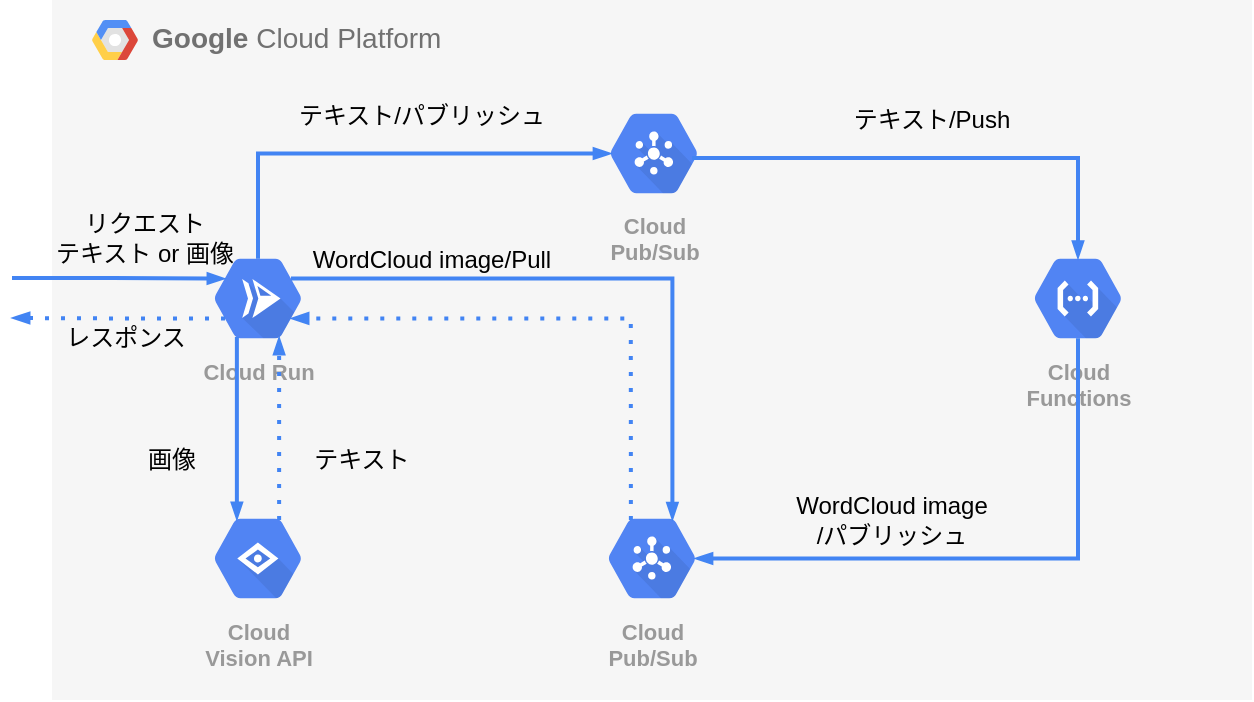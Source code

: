 <mxfile version="13.8.8" type="device"><diagram id="gw3FV9G3wCc2dRID-3Gu" name="Page-1"><mxGraphModel dx="689" dy="555" grid="1" gridSize="10" guides="1" tooltips="1" connect="1" arrows="1" fold="1" page="1" pageScale="1" pageWidth="827" pageHeight="1169" math="0" shadow="0"><root><mxCell id="0"/><mxCell id="1" parent="0"/><mxCell id="Y7MLJ7GnWoY0qc-XoLFr-2" value="&lt;b&gt;Google &lt;/b&gt;Cloud Platform" style="fillColor=#F6F6F6;strokeColor=none;shadow=0;gradientColor=none;fontSize=14;align=left;spacing=10;fontColor=#717171;9E9E9E;verticalAlign=top;spacingTop=-4;fontStyle=0;spacingLeft=40;html=1;" vertex="1" parent="1"><mxGeometry x="80" y="120" width="600" height="350" as="geometry"/></mxCell><mxCell id="Y7MLJ7GnWoY0qc-XoLFr-3" value="" style="shape=mxgraph.gcp2.google_cloud_platform;fillColor=#F6F6F6;strokeColor=none;shadow=0;gradientColor=none;" vertex="1" parent="Y7MLJ7GnWoY0qc-XoLFr-2"><mxGeometry width="23" height="20" relative="1" as="geometry"><mxPoint x="20" y="10" as="offset"/></mxGeometry></mxCell><mxCell id="Y7MLJ7GnWoY0qc-XoLFr-5" value="Cloud&#10;Vision API" style="html=1;fillColor=#5184F3;strokeColor=none;verticalAlign=top;labelPosition=center;verticalLabelPosition=bottom;align=center;spacingTop=-6;fontSize=11;fontStyle=1;fontColor=#999999;shape=mxgraph.gcp2.hexIcon;prIcon=cloud_vision_api" vertex="1" parent="Y7MLJ7GnWoY0qc-XoLFr-2"><mxGeometry x="70" y="250" width="66" height="58.5" as="geometry"/></mxCell><mxCell id="Y7MLJ7GnWoY0qc-XoLFr-6" value="Cloud&#10;Pub/Sub" style="html=1;fillColor=#5184F3;strokeColor=none;verticalAlign=top;labelPosition=center;verticalLabelPosition=bottom;align=center;spacingTop=-6;fontSize=11;fontStyle=1;fontColor=#999999;shape=mxgraph.gcp2.hexIcon;prIcon=cloud_pubsub" vertex="1" parent="Y7MLJ7GnWoY0qc-XoLFr-2"><mxGeometry x="268" y="47.5" width="66" height="58.5" as="geometry"/></mxCell><mxCell id="Y7MLJ7GnWoY0qc-XoLFr-7" value="Cloud Run" style="html=1;fillColor=#5184F3;strokeColor=none;verticalAlign=top;labelPosition=center;verticalLabelPosition=bottom;align=center;spacingTop=-6;fontSize=11;fontStyle=1;fontColor=#999999;shape=mxgraph.gcp2.hexIcon;prIcon=cloud_run" vertex="1" parent="Y7MLJ7GnWoY0qc-XoLFr-2"><mxGeometry x="70" y="120" width="66" height="58.5" as="geometry"/></mxCell><mxCell id="Y7MLJ7GnWoY0qc-XoLFr-8" value="Cloud&#10;Functions" style="html=1;fillColor=#5184F3;strokeColor=none;verticalAlign=top;labelPosition=center;verticalLabelPosition=bottom;align=center;spacingTop=-6;fontSize=11;fontStyle=1;fontColor=#999999;shape=mxgraph.gcp2.hexIcon;prIcon=cloud_functions" vertex="1" parent="Y7MLJ7GnWoY0qc-XoLFr-2"><mxGeometry x="480" y="120" width="66" height="58.5" as="geometry"/></mxCell><mxCell id="Y7MLJ7GnWoY0qc-XoLFr-9" value="Cloud&#10;Pub/Sub" style="html=1;fillColor=#5184F3;strokeColor=none;verticalAlign=top;labelPosition=center;verticalLabelPosition=bottom;align=center;spacingTop=-6;fontSize=11;fontStyle=1;fontColor=#999999;shape=mxgraph.gcp2.hexIcon;prIcon=cloud_pubsub" vertex="1" parent="Y7MLJ7GnWoY0qc-XoLFr-2"><mxGeometry x="267" y="250" width="66" height="58.5" as="geometry"/></mxCell><mxCell id="Y7MLJ7GnWoY0qc-XoLFr-13" value="" style="edgeStyle=orthogonalEdgeStyle;fontSize=12;html=1;endArrow=blockThin;endFill=1;rounded=0;strokeWidth=2;endSize=4;startSize=4;dashed=0;strokeColor=#4284F3;exitX=0.5;exitY=0.16;exitDx=0;exitDy=0;exitPerimeter=0;entryX=0.175;entryY=0.5;entryDx=0;entryDy=0;entryPerimeter=0;" edge="1" parent="Y7MLJ7GnWoY0qc-XoLFr-2" source="Y7MLJ7GnWoY0qc-XoLFr-7" target="Y7MLJ7GnWoY0qc-XoLFr-6"><mxGeometry width="100" relative="1" as="geometry"><mxPoint x="140" y="149" as="sourcePoint"/><mxPoint x="220" y="149" as="targetPoint"/><Array as="points"><mxPoint x="103" y="77"/></Array></mxGeometry></mxCell><mxCell id="Y7MLJ7GnWoY0qc-XoLFr-16" value="" style="edgeStyle=orthogonalEdgeStyle;fontSize=12;html=1;endArrow=blockThin;endFill=1;rounded=0;strokeWidth=2;endSize=4;startSize=4;dashed=0;strokeColor=#4284F3;exitX=0.34;exitY=0.83;exitDx=0;exitDy=0;exitPerimeter=0;entryX=0.34;entryY=0.17;entryDx=0;entryDy=0;entryPerimeter=0;" edge="1" parent="Y7MLJ7GnWoY0qc-XoLFr-2" source="Y7MLJ7GnWoY0qc-XoLFr-7" target="Y7MLJ7GnWoY0qc-XoLFr-5"><mxGeometry width="100" relative="1" as="geometry"><mxPoint x="60" y="220" as="sourcePoint"/><mxPoint x="160" y="220" as="targetPoint"/></mxGeometry></mxCell><mxCell id="Y7MLJ7GnWoY0qc-XoLFr-17" value="" style="edgeStyle=orthogonalEdgeStyle;fontSize=12;html=1;endArrow=blockThin;endFill=1;rounded=0;strokeWidth=2;endSize=4;startSize=4;dashed=1;dashPattern=1 3;strokeColor=#4284F3;exitX=0.66;exitY=0.17;exitDx=0;exitDy=0;exitPerimeter=0;entryX=0.66;entryY=0.83;entryDx=0;entryDy=0;entryPerimeter=0;" edge="1" parent="Y7MLJ7GnWoY0qc-XoLFr-2" source="Y7MLJ7GnWoY0qc-XoLFr-5" target="Y7MLJ7GnWoY0qc-XoLFr-7"><mxGeometry width="100" relative="1" as="geometry"><mxPoint x="250" y="170" as="sourcePoint"/><mxPoint x="350" y="170" as="targetPoint"/></mxGeometry></mxCell><mxCell id="Y7MLJ7GnWoY0qc-XoLFr-21" value="" style="edgeStyle=orthogonalEdgeStyle;fontSize=12;html=1;endArrow=blockThin;endFill=1;rounded=0;strokeWidth=2;endSize=4;startSize=4;dashed=0;strokeColor=#4284F3;entryX=0.5;entryY=0.16;entryDx=0;entryDy=0;entryPerimeter=0;" edge="1" parent="Y7MLJ7GnWoY0qc-XoLFr-2" target="Y7MLJ7GnWoY0qc-XoLFr-8"><mxGeometry width="100" relative="1" as="geometry"><mxPoint x="320" y="79" as="sourcePoint"/><mxPoint x="426.5" y="79.305" as="targetPoint"/><Array as="points"><mxPoint x="513" y="79"/></Array></mxGeometry></mxCell><mxCell id="Y7MLJ7GnWoY0qc-XoLFr-22" value="" style="edgeStyle=orthogonalEdgeStyle;fontSize=12;html=1;endArrow=blockThin;endFill=1;rounded=0;strokeWidth=2;endSize=4;startSize=4;dashed=0;strokeColor=#4284F3;exitX=0.5;exitY=0.84;exitDx=0;exitDy=0;exitPerimeter=0;entryX=0.825;entryY=0.5;entryDx=0;entryDy=0;entryPerimeter=0;" edge="1" parent="Y7MLJ7GnWoY0qc-XoLFr-2" source="Y7MLJ7GnWoY0qc-XoLFr-8" target="Y7MLJ7GnWoY0qc-XoLFr-9"><mxGeometry width="100" relative="1" as="geometry"><mxPoint x="250" y="170" as="sourcePoint"/><mxPoint x="350" y="170" as="targetPoint"/><Array as="points"><mxPoint x="513" y="279"/></Array></mxGeometry></mxCell><mxCell id="Y7MLJ7GnWoY0qc-XoLFr-25" value="" style="edgeStyle=orthogonalEdgeStyle;fontSize=12;html=1;endArrow=blockThin;endFill=1;rounded=0;strokeWidth=2;endSize=4;startSize=4;dashed=0;strokeColor=#4284F3;exitX=0.75;exitY=0.33;exitDx=0;exitDy=0;exitPerimeter=0;entryX=0.517;entryY=0.743;entryDx=0;entryDy=0;entryPerimeter=0;" edge="1" parent="Y7MLJ7GnWoY0qc-XoLFr-2" source="Y7MLJ7GnWoY0qc-XoLFr-7" target="Y7MLJ7GnWoY0qc-XoLFr-2"><mxGeometry width="100" relative="1" as="geometry"><mxPoint x="250" y="170" as="sourcePoint"/><mxPoint x="350" y="170" as="targetPoint"/><Array as="points"><mxPoint x="310" y="139"/></Array></mxGeometry></mxCell><mxCell id="Y7MLJ7GnWoY0qc-XoLFr-26" value="" style="edgeStyle=orthogonalEdgeStyle;fontSize=12;html=1;endArrow=blockThin;endFill=1;rounded=0;strokeWidth=2;endSize=4;startSize=4;dashed=1;dashPattern=1 3;strokeColor=#4284F3;exitX=0.34;exitY=0.17;exitDx=0;exitDy=0;exitPerimeter=0;entryX=0.75;entryY=0.67;entryDx=0;entryDy=0;entryPerimeter=0;" edge="1" parent="Y7MLJ7GnWoY0qc-XoLFr-2" source="Y7MLJ7GnWoY0qc-XoLFr-9" target="Y7MLJ7GnWoY0qc-XoLFr-7"><mxGeometry width="100" relative="1" as="geometry"><mxPoint x="250" y="170" as="sourcePoint"/><mxPoint x="350" y="170" as="targetPoint"/><Array as="points"><mxPoint x="289" y="159"/></Array></mxGeometry></mxCell><mxCell id="Y7MLJ7GnWoY0qc-XoLFr-27" value="テキスト/パブリッシュ" style="text;html=1;strokeColor=none;fillColor=none;align=center;verticalAlign=middle;whiteSpace=wrap;rounded=0;" vertex="1" parent="Y7MLJ7GnWoY0qc-XoLFr-2"><mxGeometry x="120" y="47.5" width="130" height="20" as="geometry"/></mxCell><mxCell id="Y7MLJ7GnWoY0qc-XoLFr-29" value="レスポンス" style="text;html=1;strokeColor=none;fillColor=none;align=center;verticalAlign=middle;whiteSpace=wrap;rounded=0;" vertex="1" parent="Y7MLJ7GnWoY0qc-XoLFr-2"><mxGeometry x="-3" y="158.5" width="80" height="20" as="geometry"/></mxCell><mxCell id="Y7MLJ7GnWoY0qc-XoLFr-47" value="WordCloud image/Pull" style="text;html=1;strokeColor=none;fillColor=none;align=center;verticalAlign=middle;whiteSpace=wrap;rounded=0;" vertex="1" parent="Y7MLJ7GnWoY0qc-XoLFr-2"><mxGeometry x="120" y="120" width="140" height="20" as="geometry"/></mxCell><mxCell id="Y7MLJ7GnWoY0qc-XoLFr-49" value="テキスト/Push" style="text;html=1;strokeColor=none;fillColor=none;align=center;verticalAlign=middle;whiteSpace=wrap;rounded=0;" vertex="1" parent="Y7MLJ7GnWoY0qc-XoLFr-2"><mxGeometry x="390" y="50" width="100" height="20" as="geometry"/></mxCell><mxCell id="Y7MLJ7GnWoY0qc-XoLFr-50" value="WordCloud&amp;nbsp;image&lt;br&gt;/パブリッシュ" style="text;html=1;strokeColor=none;fillColor=none;align=center;verticalAlign=middle;whiteSpace=wrap;rounded=0;" vertex="1" parent="Y7MLJ7GnWoY0qc-XoLFr-2"><mxGeometry x="340" y="250" width="160" height="20" as="geometry"/></mxCell><mxCell id="Y7MLJ7GnWoY0qc-XoLFr-51" value="テキスト" style="text;html=1;strokeColor=none;fillColor=none;align=center;verticalAlign=middle;whiteSpace=wrap;rounded=0;" vertex="1" parent="Y7MLJ7GnWoY0qc-XoLFr-2"><mxGeometry x="120" y="220" width="70" height="20" as="geometry"/></mxCell><mxCell id="Y7MLJ7GnWoY0qc-XoLFr-52" value="画像" style="text;html=1;strokeColor=none;fillColor=none;align=center;verticalAlign=middle;whiteSpace=wrap;rounded=0;" vertex="1" parent="Y7MLJ7GnWoY0qc-XoLFr-2"><mxGeometry x="40" y="220" width="40" height="20" as="geometry"/></mxCell><mxCell id="Y7MLJ7GnWoY0qc-XoLFr-12" value="" style="edgeStyle=orthogonalEdgeStyle;fontSize=12;html=1;endArrow=blockThin;endFill=1;rounded=0;strokeWidth=2;endSize=4;startSize=4;dashed=0;strokeColor=#4284F3;entryX=0.25;entryY=0.33;entryDx=0;entryDy=0;entryPerimeter=0;" edge="1" parent="1" target="Y7MLJ7GnWoY0qc-XoLFr-7"><mxGeometry width="100" relative="1" as="geometry"><mxPoint x="60" y="259" as="sourcePoint"/><mxPoint x="160" y="270" as="targetPoint"/><Array as="points"><mxPoint x="110" y="259"/><mxPoint x="110" y="259"/></Array></mxGeometry></mxCell><mxCell id="Y7MLJ7GnWoY0qc-XoLFr-18" value="" style="edgeStyle=orthogonalEdgeStyle;fontSize=12;html=1;endArrow=blockThin;endFill=1;rounded=0;strokeWidth=2;endSize=4;startSize=4;dashed=1;dashPattern=1 3;strokeColor=#4284F3;exitX=0.25;exitY=0.67;exitDx=0;exitDy=0;exitPerimeter=0;" edge="1" parent="1" source="Y7MLJ7GnWoY0qc-XoLFr-7"><mxGeometry width="100" relative="1" as="geometry"><mxPoint x="330" y="290" as="sourcePoint"/><mxPoint x="60" y="279" as="targetPoint"/></mxGeometry></mxCell><mxCell id="Y7MLJ7GnWoY0qc-XoLFr-28" value="リクエスト&lt;br&gt;テキスト or 画像" style="text;html=1;strokeColor=none;fillColor=none;align=center;verticalAlign=middle;whiteSpace=wrap;rounded=0;" vertex="1" parent="1"><mxGeometry x="76" y="229" width="101" height="20" as="geometry"/></mxCell></root></mxGraphModel></diagram></mxfile>